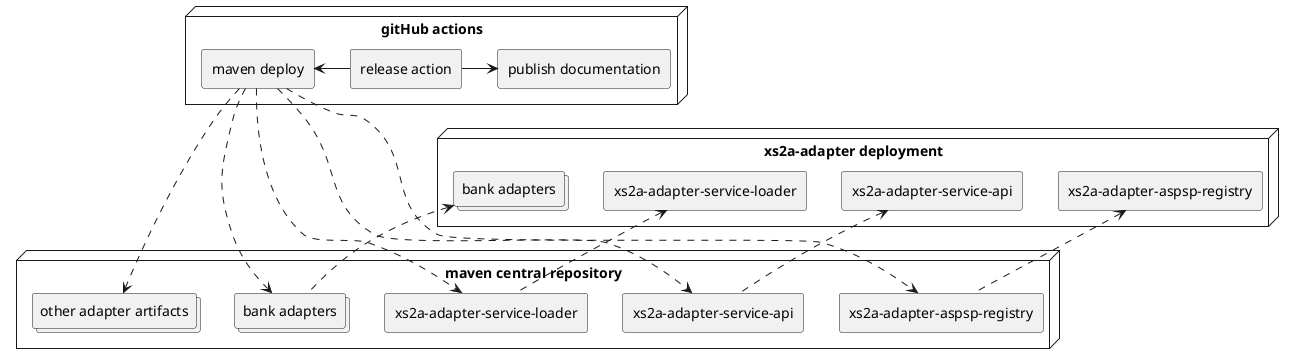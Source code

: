 @startuml



node "xs2a-adapter deployment" {
    rectangle api as "xs2a-adapter-service-api"
    rectangle impl as "xs2a-adapter-service-loader"
    rectangle rgstr as "xs2a-adapter-aspsp-registry"
    collections adptrs as "bank adapters"
}

node "maven central repository" {
    rectangle api1 as "xs2a-adapter-service-api"
    rectangle impl1 as "xs2a-adapter-service-loader"
    rectangle rgstr1 as "xs2a-adapter-aspsp-registry"
    collections adptrs1 as "bank adapters"
    collections jars as "other adapter artifacts"

}

node "gitHub actions" {
    rectangle mvn as "maven deploy"
    rectangle rls as "release action"
    rectangle docu as "publish documentation"
}

api <.. api1
impl <.. impl1
rgstr <.. rgstr1
adptrs <.. adptrs1


rls -left-> mvn
rls->docu

mvn ...> api1
mvn ...> impl1
mvn ...> rgstr1
mvn ...> adptrs1
mvn ...> jars

@enduml
